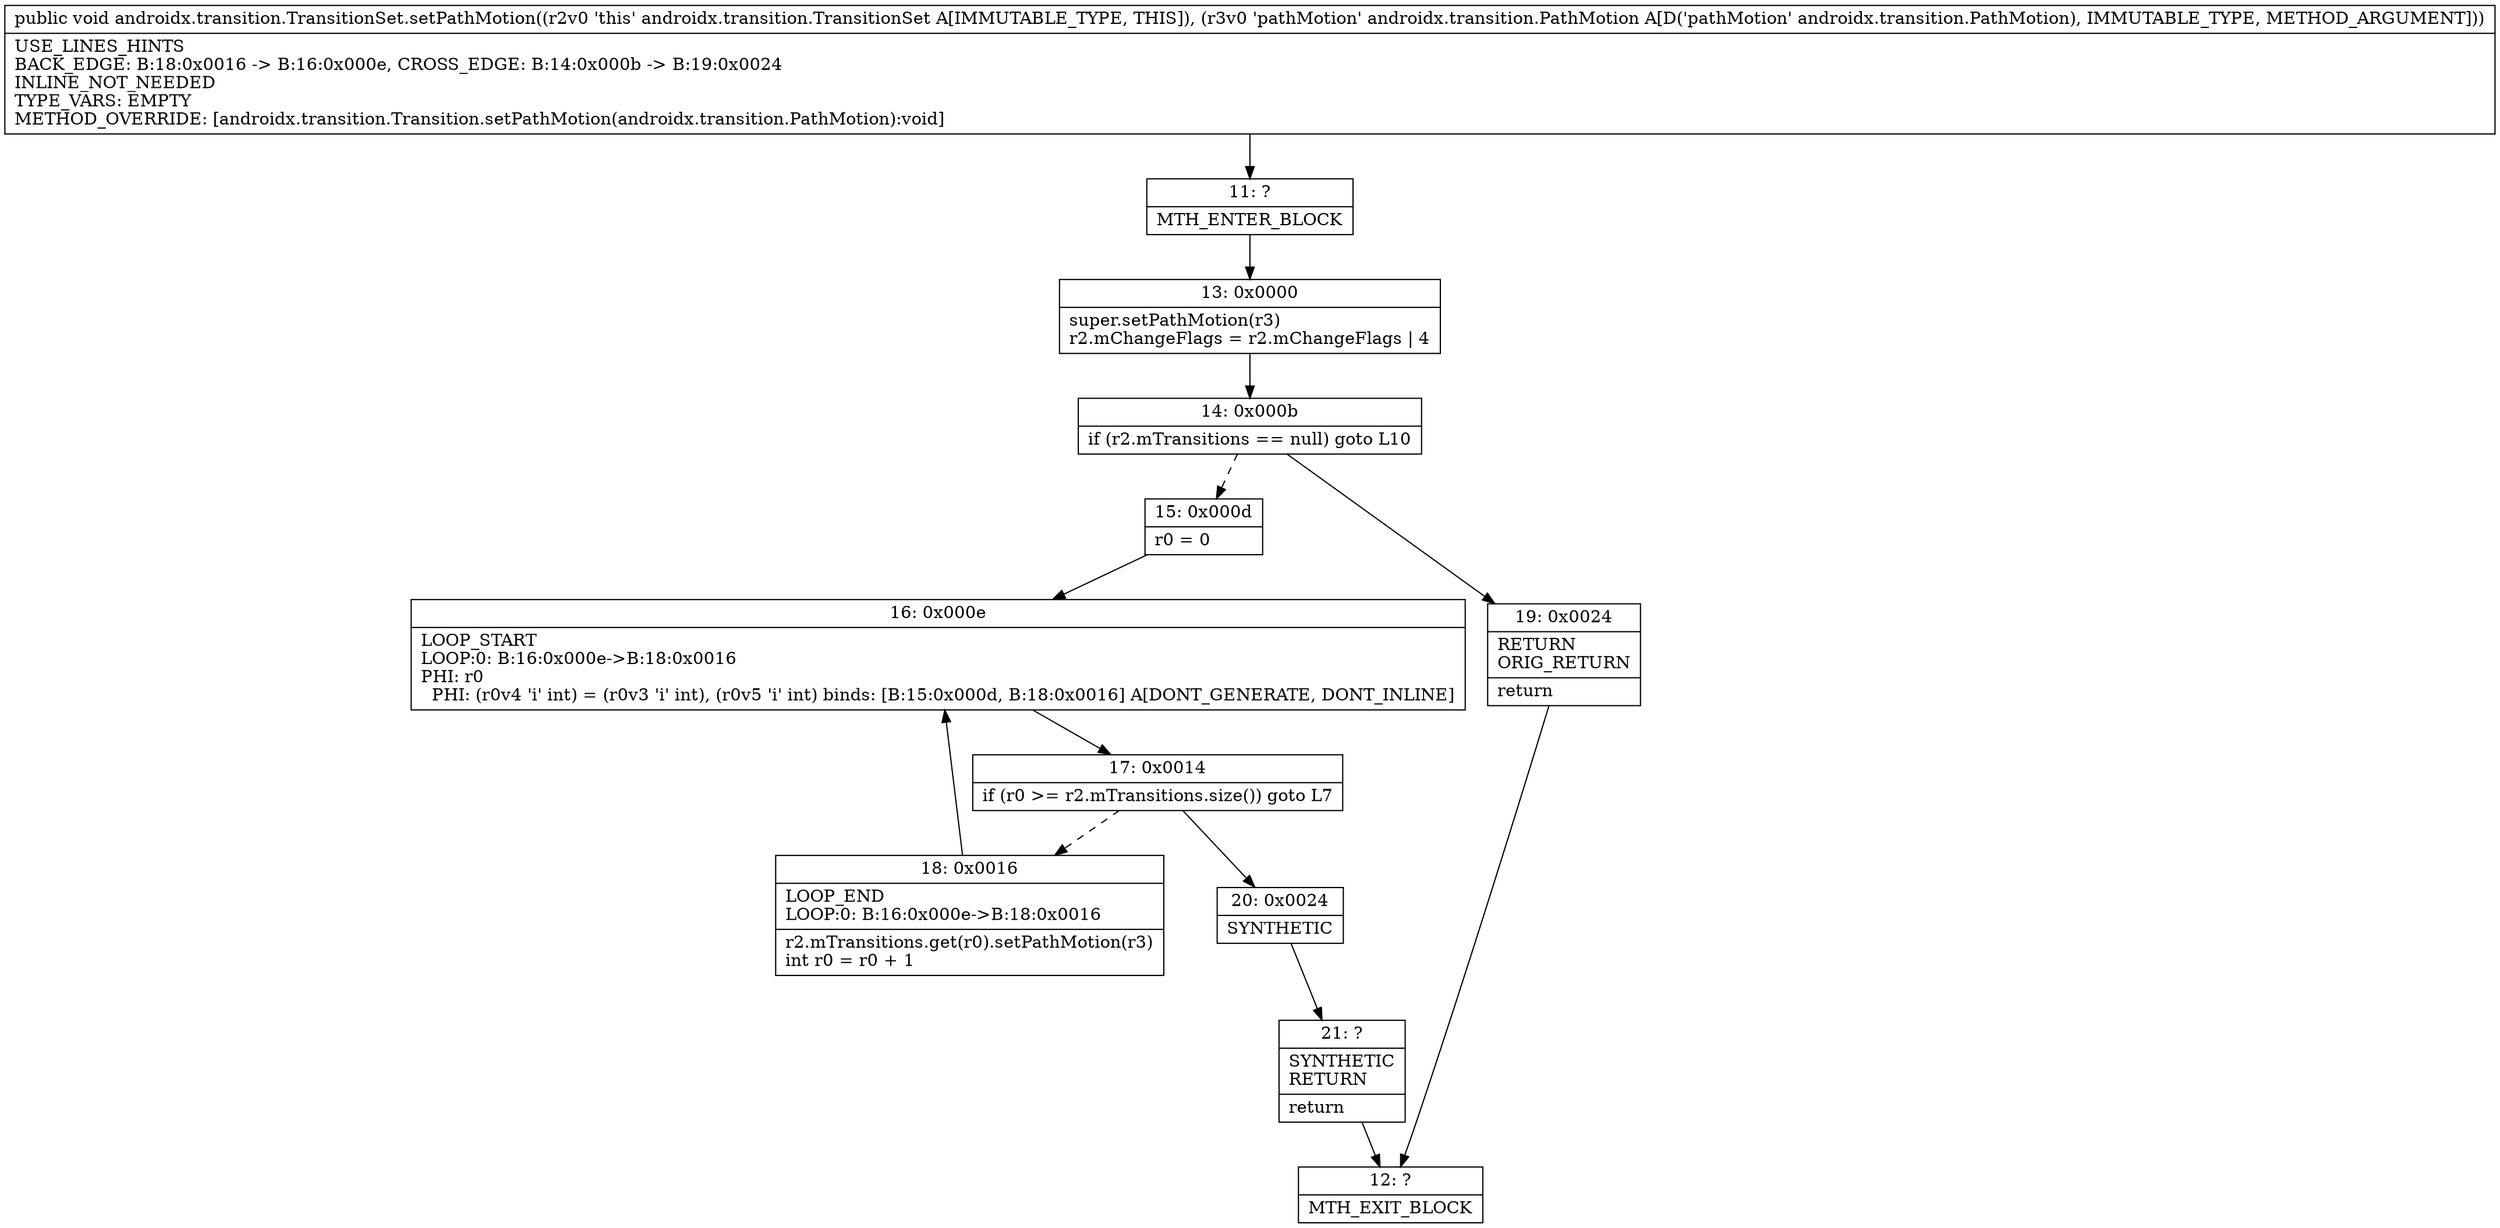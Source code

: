 digraph "CFG forandroidx.transition.TransitionSet.setPathMotion(Landroidx\/transition\/PathMotion;)V" {
Node_11 [shape=record,label="{11\:\ ?|MTH_ENTER_BLOCK\l}"];
Node_13 [shape=record,label="{13\:\ 0x0000|super.setPathMotion(r3)\lr2.mChangeFlags = r2.mChangeFlags \| 4\l}"];
Node_14 [shape=record,label="{14\:\ 0x000b|if (r2.mTransitions == null) goto L10\l}"];
Node_15 [shape=record,label="{15\:\ 0x000d|r0 = 0\l}"];
Node_16 [shape=record,label="{16\:\ 0x000e|LOOP_START\lLOOP:0: B:16:0x000e\-\>B:18:0x0016\lPHI: r0 \l  PHI: (r0v4 'i' int) = (r0v3 'i' int), (r0v5 'i' int) binds: [B:15:0x000d, B:18:0x0016] A[DONT_GENERATE, DONT_INLINE]\l}"];
Node_17 [shape=record,label="{17\:\ 0x0014|if (r0 \>= r2.mTransitions.size()) goto L7\l}"];
Node_18 [shape=record,label="{18\:\ 0x0016|LOOP_END\lLOOP:0: B:16:0x000e\-\>B:18:0x0016\l|r2.mTransitions.get(r0).setPathMotion(r3)\lint r0 = r0 + 1\l}"];
Node_20 [shape=record,label="{20\:\ 0x0024|SYNTHETIC\l}"];
Node_21 [shape=record,label="{21\:\ ?|SYNTHETIC\lRETURN\l|return\l}"];
Node_12 [shape=record,label="{12\:\ ?|MTH_EXIT_BLOCK\l}"];
Node_19 [shape=record,label="{19\:\ 0x0024|RETURN\lORIG_RETURN\l|return\l}"];
MethodNode[shape=record,label="{public void androidx.transition.TransitionSet.setPathMotion((r2v0 'this' androidx.transition.TransitionSet A[IMMUTABLE_TYPE, THIS]), (r3v0 'pathMotion' androidx.transition.PathMotion A[D('pathMotion' androidx.transition.PathMotion), IMMUTABLE_TYPE, METHOD_ARGUMENT]))  | USE_LINES_HINTS\lBACK_EDGE: B:18:0x0016 \-\> B:16:0x000e, CROSS_EDGE: B:14:0x000b \-\> B:19:0x0024\lINLINE_NOT_NEEDED\lTYPE_VARS: EMPTY\lMETHOD_OVERRIDE: [androidx.transition.Transition.setPathMotion(androidx.transition.PathMotion):void]\l}"];
MethodNode -> Node_11;Node_11 -> Node_13;
Node_13 -> Node_14;
Node_14 -> Node_15[style=dashed];
Node_14 -> Node_19;
Node_15 -> Node_16;
Node_16 -> Node_17;
Node_17 -> Node_18[style=dashed];
Node_17 -> Node_20;
Node_18 -> Node_16;
Node_20 -> Node_21;
Node_21 -> Node_12;
Node_19 -> Node_12;
}

